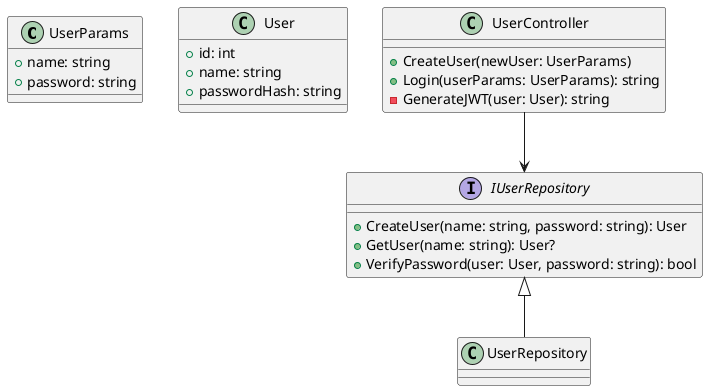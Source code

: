 @startuml
class UserParams {
    + name: string
    + password: string
}
class User {
    + id: int
    + name: string
    + passwordHash: string
}
class UserController {
    + CreateUser(newUser: UserParams)
    + Login(userParams: UserParams): string
    - GenerateJWT(user: User): string
}
interface IUserRepository {
    + CreateUser(name: string, password: string): User
    + GetUser(name: string): User?
    + VerifyPassword(user: User, password: string): bool
}

UserController --> IUserRepository
IUserRepository <|-- UserRepository
@enduml
